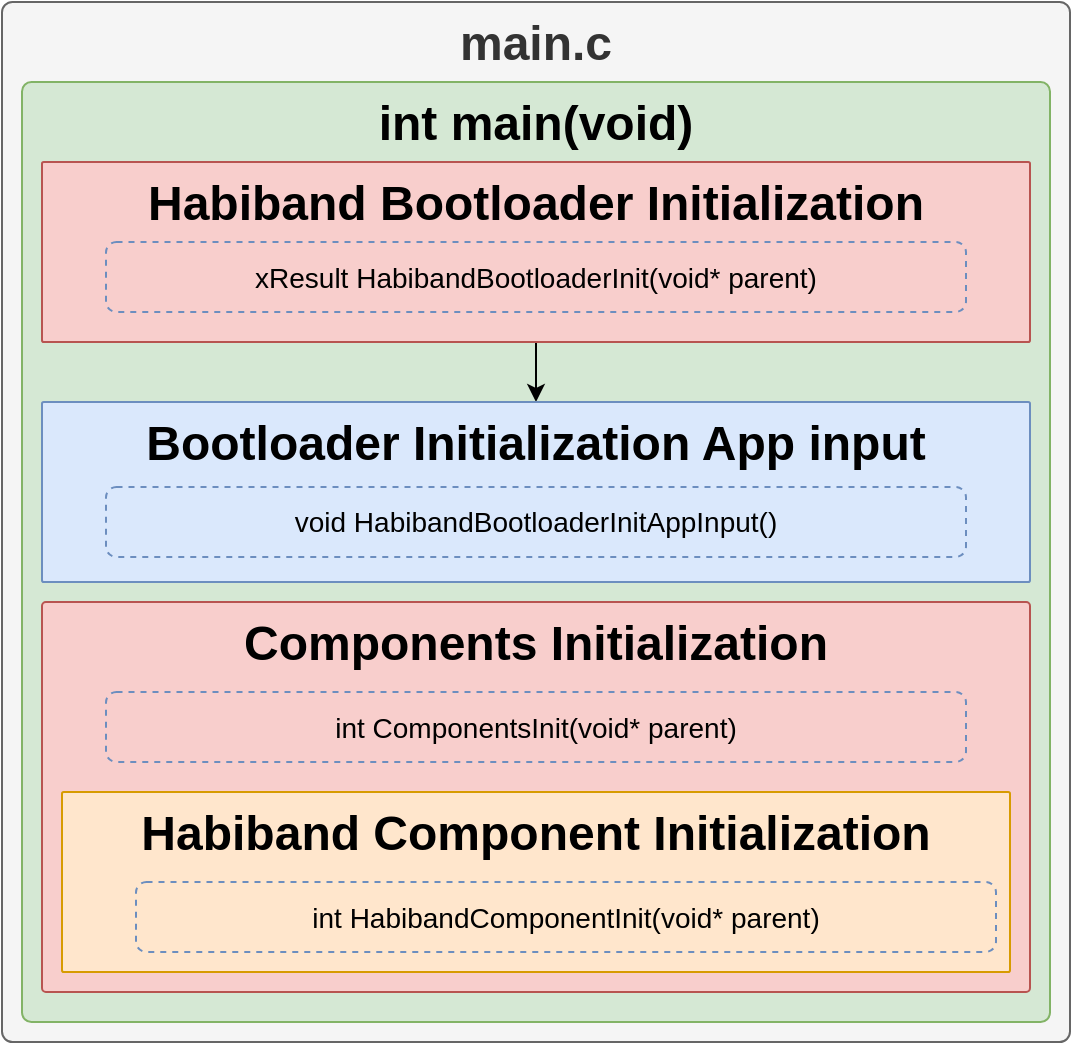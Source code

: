 <mxfile version="13.9.9" type="device" pages="4"><diagram id="EQhAou_zvEscubx9BsLe" name="Initialization"><mxGraphModel dx="2559" dy="672" grid="1" gridSize="10" guides="1" tooltips="1" connect="1" arrows="1" fold="1" page="1" pageScale="1" pageWidth="827" pageHeight="1169" math="0" shadow="0"><root><mxCell id="0"/><mxCell id="1" parent="0"/><mxCell id="Tn6z6TzzC2mBF9WSySF_-2" value="main.c" style="rounded=1;whiteSpace=wrap;arcSize=1;verticalAlign=top;fontSize=24;fontStyle=1;fillColor=#f5f5f5;strokeColor=#666666;fontColor=#333333;" parent="1" vertex="1"><mxGeometry x="-1654" width="534" height="520" as="geometry"/></mxCell><mxCell id="Tn6z6TzzC2mBF9WSySF_-5" value="int main(void)" style="rounded=1;whiteSpace=wrap;arcSize=1;verticalAlign=top;fontSize=24;fontStyle=1;fillColor=#d5e8d4;strokeColor=#82b366;" parent="1" vertex="1"><mxGeometry x="-1644" y="40" width="514" height="470" as="geometry"/></mxCell><mxCell id="xzjwctFl1ifq5cxttqHH-2" value="Components Initialization" style="rounded=1;whiteSpace=wrap;arcSize=1;verticalAlign=top;fontSize=24;fontStyle=1;fillColor=#f8cecc;strokeColor=#b85450;" vertex="1" parent="1"><mxGeometry x="-1634" y="300" width="494" height="195" as="geometry"/></mxCell><mxCell id="5ucIUPhIrsYXPPi_Czox-1" value="int ComponentsInit(void* parent)" style="rounded=1;whiteSpace=wrap;fontSize=14;strokeColor=#6c8ebf;fillColor=none;dashed=1;" vertex="1" parent="1"><mxGeometry x="-1602" y="345" width="430" height="35" as="geometry"/></mxCell><mxCell id="5ucIUPhIrsYXPPi_Czox-2" value="Habiband Component Initialization" style="rounded=1;whiteSpace=wrap;arcSize=1;verticalAlign=top;fontSize=24;fontStyle=1;fillColor=#ffe6cc;strokeColor=#d79b00;" vertex="1" parent="1"><mxGeometry x="-1624" y="395" width="474" height="90" as="geometry"/></mxCell><mxCell id="5ucIUPhIrsYXPPi_Czox-3" value="int HabibandComponentInit(void* parent)" style="rounded=1;whiteSpace=wrap;fontSize=14;strokeColor=#6c8ebf;fillColor=none;dashed=1;" vertex="1" parent="1"><mxGeometry x="-1587" y="440" width="430" height="35" as="geometry"/></mxCell><mxCell id="5ucIUPhIrsYXPPi_Czox-10" style="edgeStyle=orthogonalEdgeStyle;rounded=0;orthogonalLoop=1;jettySize=auto;html=1;entryX=0.5;entryY=0;entryDx=0;entryDy=0;fontSize=24;" edge="1" parent="1" source="5ucIUPhIrsYXPPi_Czox-6" target="5ucIUPhIrsYXPPi_Czox-8"><mxGeometry relative="1" as="geometry"/></mxCell><mxCell id="5ucIUPhIrsYXPPi_Czox-6" value="Habiband Bootloader Initialization" style="rounded=1;whiteSpace=wrap;arcSize=1;verticalAlign=top;fontSize=24;fontStyle=1;fillColor=#f8cecc;strokeColor=#b85450;" vertex="1" parent="1"><mxGeometry x="-1634" y="80" width="494" height="90" as="geometry"/></mxCell><mxCell id="5ucIUPhIrsYXPPi_Czox-7" value="xResult HabibandBootloaderInit(void* parent)" style="rounded=1;whiteSpace=wrap;fontSize=14;strokeColor=#6c8ebf;fillColor=none;dashed=1;" vertex="1" parent="1"><mxGeometry x="-1602" y="120" width="430" height="35" as="geometry"/></mxCell><mxCell id="5ucIUPhIrsYXPPi_Czox-8" value="Bootloader Initialization App input" style="rounded=1;whiteSpace=wrap;arcSize=1;verticalAlign=top;fontSize=24;fontStyle=1;fillColor=#dae8fc;strokeColor=#6c8ebf;" vertex="1" parent="1"><mxGeometry x="-1634" y="200" width="494" height="90" as="geometry"/></mxCell><mxCell id="5ucIUPhIrsYXPPi_Czox-9" value="void HabibandBootloaderInitAppInput()" style="rounded=1;whiteSpace=wrap;fontSize=14;strokeColor=#6c8ebf;fillColor=none;dashed=1;" vertex="1" parent="1"><mxGeometry x="-1602" y="242.5" width="430" height="35" as="geometry"/></mxCell></root></mxGraphModel></diagram><diagram id="SISgFj5yGPxr0LMOMYaq" name="TimeSynchronization"><mxGraphModel dx="2403" dy="556" grid="1" gridSize="10" guides="1" tooltips="1" connect="1" arrows="1" fold="1" page="1" pageScale="1" pageWidth="827" pageHeight="1169" math="0" shadow="0"><root><mxCell id="MiS04i1zsp5ImYrdCkIp-0"/><mxCell id="MiS04i1zsp5ImYrdCkIp-1" parent="MiS04i1zsp5ImYrdCkIp-0"/><mxCell id="dbY_CXND78IuSjCDA9s1-11" value="stm32wbxx_it.c" style="rounded=1;whiteSpace=wrap;arcSize=1;verticalAlign=top;fontSize=24;fontStyle=1;fillColor=#f5f5f5;strokeColor=#666666;fontColor=#333333;" vertex="1" parent="MiS04i1zsp5ImYrdCkIp-1"><mxGeometry x="-1654" width="534" height="290" as="geometry"/></mxCell><mxCell id="dbY_CXND78IuSjCDA9s1-12" value="void SysTick_Handler(void)" style="rounded=1;whiteSpace=wrap;arcSize=1;verticalAlign=top;fontSize=24;fontStyle=1;fillColor=#d5e8d4;strokeColor=#82b366;" vertex="1" parent="MiS04i1zsp5ImYrdCkIp-1"><mxGeometry x="-1644" y="40" width="514" height="240" as="geometry"/></mxCell><mxCell id="dbY_CXND78IuSjCDA9s1-13" value="Components Time synchronization" style="rounded=1;whiteSpace=wrap;arcSize=1;verticalAlign=top;fontSize=24;fontStyle=1;fillColor=#f8cecc;strokeColor=#b85450;" vertex="1" parent="MiS04i1zsp5ImYrdCkIp-1"><mxGeometry x="-1634" y="80" width="494" height="190" as="geometry"/></mxCell><mxCell id="dbY_CXND78IuSjCDA9s1-14" value="void ComponentsTimeSynchronization()" style="rounded=1;whiteSpace=wrap;fontSize=14;strokeColor=#6c8ebf;fillColor=none;dashed=1;" vertex="1" parent="MiS04i1zsp5ImYrdCkIp-1"><mxGeometry x="-1602" y="125" width="430" height="35" as="geometry"/></mxCell><mxCell id="dbY_CXND78IuSjCDA9s1-15" value="Habiband Component Time synchronization" style="rounded=1;whiteSpace=wrap;arcSize=1;verticalAlign=top;fontSize=18;fontStyle=1;fillColor=#ffe6cc;strokeColor=#d79b00;" vertex="1" parent="MiS04i1zsp5ImYrdCkIp-1"><mxGeometry x="-1624" y="175" width="474" height="85" as="geometry"/></mxCell><mxCell id="dbY_CXND78IuSjCDA9s1-16" value="void HabibandComponentTimeSynchronization()" style="rounded=1;whiteSpace=wrap;fontSize=14;strokeColor=#6c8ebf;fillColor=none;dashed=1;" vertex="1" parent="MiS04i1zsp5ImYrdCkIp-1"><mxGeometry x="-1602" y="210" width="430" height="35" as="geometry"/></mxCell></root></mxGraphModel></diagram><diagram id="pnfVOslRu5w8GlN3IZv4" name="Handler"><mxGraphModel dx="2074" dy="672" grid="1" gridSize="10" guides="1" tooltips="1" connect="1" arrows="1" fold="1" page="1" pageScale="1" pageWidth="1169" pageHeight="827" math="0" shadow="0"><root><mxCell id="DvjNjfBV08ft4x4Bhoxh-0"/><mxCell id="DvjNjfBV08ft4x4Bhoxh-1" parent="DvjNjfBV08ft4x4Bhoxh-0"/><mxCell id="rSyBozOlsYxgzVW__vaP-11" value="main.c" style="rounded=1;whiteSpace=wrap;arcSize=1;verticalAlign=top;fontSize=24;fontStyle=1;fillColor=#f5f5f5;strokeColor=#666666;fontColor=#333333;" vertex="1" parent="DvjNjfBV08ft4x4Bhoxh-1"><mxGeometry x="-1169" width="534" height="300" as="geometry"/></mxCell><mxCell id="rSyBozOlsYxgzVW__vaP-12" value="int main(void)" style="rounded=1;whiteSpace=wrap;arcSize=1;verticalAlign=top;fontSize=24;fontStyle=1;fillColor=#d5e8d4;strokeColor=#82b366;" vertex="1" parent="DvjNjfBV08ft4x4Bhoxh-1"><mxGeometry x="-1159" y="40" width="514" height="250" as="geometry"/></mxCell><mxCell id="rSyBozOlsYxgzVW__vaP-13" value="Components Handler" style="rounded=1;whiteSpace=wrap;arcSize=1;verticalAlign=top;fontSize=24;fontStyle=1;fillColor=#f8cecc;strokeColor=#b85450;" vertex="1" parent="DvjNjfBV08ft4x4Bhoxh-1"><mxGeometry x="-1149" y="80" width="494" height="200" as="geometry"/></mxCell><mxCell id="rSyBozOlsYxgzVW__vaP-14" value="void ComponentsHandler()" style="rounded=1;whiteSpace=wrap;fontSize=14;strokeColor=#6c8ebf;fillColor=none;dashed=1;" vertex="1" parent="DvjNjfBV08ft4x4Bhoxh-1"><mxGeometry x="-1117" y="125" width="430" height="35" as="geometry"/></mxCell><mxCell id="rSyBozOlsYxgzVW__vaP-15" value="Habiband Component Handler" style="rounded=1;whiteSpace=wrap;arcSize=1;verticalAlign=top;fontSize=24;fontStyle=1;fillColor=#ffe6cc;strokeColor=#d79b00;" vertex="1" parent="DvjNjfBV08ft4x4Bhoxh-1"><mxGeometry x="-1139" y="180" width="474" height="90" as="geometry"/></mxCell><mxCell id="rSyBozOlsYxgzVW__vaP-16" value="void HabibandComponentHandler()" style="rounded=1;whiteSpace=wrap;fontSize=14;strokeColor=#6c8ebf;fillColor=none;dashed=1;" vertex="1" parent="DvjNjfBV08ft4x4Bhoxh-1"><mxGeometry x="-1102" y="225" width="430" height="35" as="geometry"/></mxCell></root></mxGraphModel></diagram><diagram id="-r10SYUoPhfqwKLoCT5Z" name="Dependencies"><mxGraphModel dx="3889" dy="1151" grid="1" gridSize="10" guides="1" tooltips="1" connect="1" arrows="1" fold="1" page="1" pageScale="1" pageWidth="1169" pageHeight="827" math="0" shadow="0"><root><mxCell id="RcUk0A3PXBIj2vr7x4C0-0"/><mxCell id="RcUk0A3PXBIj2vr7x4C0-1" parent="RcUk0A3PXBIj2vr7x4C0-0"/><mxCell id="PHEmQ943_kBMe9NEqRFd-16" value="&lt;span style=&quot;color: rgb(51 , 51 , 51) ; font-weight: 700 ; font-size: 24px&quot;&gt;Component&lt;/span&gt;" style="rounded=0;whiteSpace=wrap;html=1;fontSize=24;verticalAlign=top;" vertex="1" parent="RcUk0A3PXBIj2vr7x4C0-1"><mxGeometry x="-2338" width="1168" height="640" as="geometry"/></mxCell><mxCell id="PHEmQ943_kBMe9NEqRFd-23" value="&lt;span style=&quot;color: rgb(51, 51, 51); font-weight: 700; font-size: 24px;&quot;&gt;Custom Component&lt;/span&gt;" style="rounded=0;whiteSpace=wrap;html=1;fontSize=24;fillColor=#d5e8d4;strokeColor=#82b366;verticalAlign=top;" vertex="1" parent="RcUk0A3PXBIj2vr7x4C0-1"><mxGeometry x="-2320" y="155" width="770" height="385" as="geometry"/></mxCell><mxCell id="PHEmQ943_kBMe9NEqRFd-12" style="edgeStyle=orthogonalEdgeStyle;rounded=0;orthogonalLoop=1;jettySize=auto;html=1;entryX=0.5;entryY=0;entryDx=0;entryDy=0;fontSize=18;" edge="1" parent="RcUk0A3PXBIj2vr7x4C0-1" source="PHEmQ943_kBMe9NEqRFd-0" target="PHEmQ943_kBMe9NEqRFd-6"><mxGeometry relative="1" as="geometry"/></mxCell><mxCell id="PHEmQ943_kBMe9NEqRFd-0" value="Components_Types.h" style="rounded=1;whiteSpace=wrap;arcSize=1;verticalAlign=middle;fontSize=18;fontStyle=1;fillColor=#f5f5f5;strokeColor=#666666;fontColor=#333333;" vertex="1" parent="RcUk0A3PXBIj2vr7x4C0-1"><mxGeometry x="-2301" y="55" width="280" height="60" as="geometry"/></mxCell><mxCell id="PHEmQ943_kBMe9NEqRFd-14" style="edgeStyle=orthogonalEdgeStyle;rounded=0;orthogonalLoop=1;jettySize=auto;html=1;entryX=0.5;entryY=0;entryDx=0;entryDy=0;fontSize=18;" edge="1" parent="RcUk0A3PXBIj2vr7x4C0-1" source="PHEmQ943_kBMe9NEqRFd-6" target="PHEmQ943_kBMe9NEqRFd-10"><mxGeometry relative="1" as="geometry"/></mxCell><mxCell id="PHEmQ943_kBMe9NEqRFd-6" value="CustomComponent_Types.h" style="rounded=1;whiteSpace=wrap;arcSize=1;verticalAlign=middle;fontSize=18;fontStyle=1;fillColor=#f5f5f5;strokeColor=#666666;fontColor=#333333;" vertex="1" parent="RcUk0A3PXBIj2vr7x4C0-1"><mxGeometry x="-2301" y="205" width="280" height="60" as="geometry"/></mxCell><mxCell id="PHEmQ943_kBMe9NEqRFd-13" style="edgeStyle=orthogonalEdgeStyle;rounded=0;orthogonalLoop=1;jettySize=auto;html=1;entryX=0.5;entryY=0;entryDx=0;entryDy=0;fontSize=18;" edge="1" parent="RcUk0A3PXBIj2vr7x4C0-1" source="PHEmQ943_kBMe9NEqRFd-7" target="PHEmQ943_kBMe9NEqRFd-8"><mxGeometry relative="1" as="geometry"/></mxCell><mxCell id="PHEmQ943_kBMe9NEqRFd-7" value="Components_Config.h" style="rounded=1;whiteSpace=wrap;arcSize=1;verticalAlign=middle;fontSize=18;fontStyle=1;fillColor=#f5f5f5;strokeColor=#666666;fontColor=#333333;" vertex="1" parent="RcUk0A3PXBIj2vr7x4C0-1"><mxGeometry x="-1850" y="55" width="280" height="60" as="geometry"/></mxCell><mxCell id="PHEmQ943_kBMe9NEqRFd-15" style="edgeStyle=orthogonalEdgeStyle;rounded=0;orthogonalLoop=1;jettySize=auto;html=1;entryX=1;entryY=0.5;entryDx=0;entryDy=0;fontSize=18;" edge="1" parent="RcUk0A3PXBIj2vr7x4C0-1" source="PHEmQ943_kBMe9NEqRFd-8" target="PHEmQ943_kBMe9NEqRFd-10"><mxGeometry relative="1" as="geometry"><mxPoint x="-1801" y="345.0" as="targetPoint"/><Array as="points"><mxPoint x="-1991" y="235"/><mxPoint x="-1991" y="335"/></Array></mxGeometry></mxCell><mxCell id="PHEmQ943_kBMe9NEqRFd-8" value="CustomComponents_Config.h" style="rounded=1;whiteSpace=wrap;arcSize=1;verticalAlign=middle;fontSize=18;fontStyle=1;fillColor=#f5f5f5;strokeColor=#666666;fontColor=#333333;" vertex="1" parent="RcUk0A3PXBIj2vr7x4C0-1"><mxGeometry x="-1850" y="205" width="280" height="60" as="geometry"/></mxCell><mxCell id="PHEmQ943_kBMe9NEqRFd-18" style="edgeStyle=orthogonalEdgeStyle;rounded=0;orthogonalLoop=1;jettySize=auto;html=1;fontSize=24;" edge="1" parent="RcUk0A3PXBIj2vr7x4C0-1" source="PHEmQ943_kBMe9NEqRFd-10" target="PHEmQ943_kBMe9NEqRFd-17"><mxGeometry relative="1" as="geometry"/></mxCell><mxCell id="PHEmQ943_kBMe9NEqRFd-10" value="CustomComponent.h" style="rounded=1;whiteSpace=wrap;arcSize=1;verticalAlign=middle;fontSize=18;fontStyle=1;fillColor=#f5f5f5;strokeColor=#666666;fontColor=#333333;" vertex="1" parent="RcUk0A3PXBIj2vr7x4C0-1"><mxGeometry x="-2301" y="305" width="280" height="60" as="geometry"/></mxCell><mxCell id="PHEmQ943_kBMe9NEqRFd-17" value="Components.h" style="rounded=1;whiteSpace=wrap;arcSize=1;verticalAlign=middle;fontSize=18;fontStyle=1;fillColor=#f5f5f5;strokeColor=#666666;fontColor=#333333;" vertex="1" parent="RcUk0A3PXBIj2vr7x4C0-1"><mxGeometry x="-2301" y="565" width="280" height="60" as="geometry"/></mxCell><mxCell id="PHEmQ943_kBMe9NEqRFd-20" value="CustomComponentInit(void* parent)" style="rounded=1;whiteSpace=wrap;arcSize=1;verticalAlign=middle;fontSize=18;fontStyle=1;fillColor=#f5f5f5;strokeColor=#666666;fontColor=#333333;" vertex="1" parent="RcUk0A3PXBIj2vr7x4C0-1"><mxGeometry x="-1960" y="305" width="390" height="60" as="geometry"/></mxCell><mxCell id="PHEmQ943_kBMe9NEqRFd-22" value="CustomComponentTimeSynchronization()" style="rounded=1;whiteSpace=wrap;arcSize=1;verticalAlign=middle;fontSize=18;fontStyle=1;fillColor=#f5f5f5;strokeColor=#666666;fontColor=#333333;" vertex="1" parent="RcUk0A3PXBIj2vr7x4C0-1"><mxGeometry x="-1960" y="465" width="390" height="60" as="geometry"/></mxCell><mxCell id="PHEmQ943_kBMe9NEqRFd-24" value="CustomComponentHandler()" style="rounded=1;whiteSpace=wrap;arcSize=1;verticalAlign=middle;fontSize=18;fontStyle=1;fillColor=#f5f5f5;strokeColor=#666666;fontColor=#333333;" vertex="1" parent="RcUk0A3PXBIj2vr7x4C0-1"><mxGeometry x="-1960" y="385" width="390" height="60" as="geometry"/></mxCell><mxCell id="PHEmQ943_kBMe9NEqRFd-28" style="edgeStyle=orthogonalEdgeStyle;rounded=0;orthogonalLoop=1;jettySize=auto;html=1;entryX=1;entryY=0.5;entryDx=0;entryDy=0;fontSize=24;" edge="1" parent="RcUk0A3PXBIj2vr7x4C0-1" source="PHEmQ943_kBMe9NEqRFd-25" target="PHEmQ943_kBMe9NEqRFd-20"><mxGeometry relative="1" as="geometry"/></mxCell><mxCell id="PHEmQ943_kBMe9NEqRFd-25" value="ComponentsInit(void* parent)" style="rounded=1;whiteSpace=wrap;arcSize=1;verticalAlign=middle;fontSize=18;fontStyle=1;fillColor=#f5f5f5;strokeColor=#666666;fontColor=#333333;" vertex="1" parent="RcUk0A3PXBIj2vr7x4C0-1"><mxGeometry x="-1511" y="305" width="320" height="60" as="geometry"/></mxCell><mxCell id="PHEmQ943_kBMe9NEqRFd-30" style="edgeStyle=orthogonalEdgeStyle;rounded=0;orthogonalLoop=1;jettySize=auto;html=1;entryX=1;entryY=0.5;entryDx=0;entryDy=0;fontSize=24;" edge="1" parent="RcUk0A3PXBIj2vr7x4C0-1" source="PHEmQ943_kBMe9NEqRFd-26" target="PHEmQ943_kBMe9NEqRFd-22"><mxGeometry relative="1" as="geometry"/></mxCell><mxCell id="PHEmQ943_kBMe9NEqRFd-26" value="ComponentsTimeSynchronization()" style="rounded=1;whiteSpace=wrap;arcSize=1;verticalAlign=middle;fontSize=18;fontStyle=1;fillColor=#f5f5f5;strokeColor=#666666;fontColor=#333333;" vertex="1" parent="RcUk0A3PXBIj2vr7x4C0-1"><mxGeometry x="-1511" y="465" width="320" height="60" as="geometry"/></mxCell><mxCell id="PHEmQ943_kBMe9NEqRFd-29" style="edgeStyle=orthogonalEdgeStyle;rounded=0;orthogonalLoop=1;jettySize=auto;html=1;entryX=1;entryY=0.5;entryDx=0;entryDy=0;fontSize=24;" edge="1" parent="RcUk0A3PXBIj2vr7x4C0-1" source="PHEmQ943_kBMe9NEqRFd-27" target="PHEmQ943_kBMe9NEqRFd-24"><mxGeometry relative="1" as="geometry"/></mxCell><mxCell id="PHEmQ943_kBMe9NEqRFd-27" value="ComponentsHandler()" style="rounded=1;whiteSpace=wrap;arcSize=1;verticalAlign=middle;fontSize=18;fontStyle=1;fillColor=#f5f5f5;strokeColor=#666666;fontColor=#333333;" vertex="1" parent="RcUk0A3PXBIj2vr7x4C0-1"><mxGeometry x="-1511" y="385" width="320" height="60" as="geometry"/></mxCell></root></mxGraphModel></diagram></mxfile>